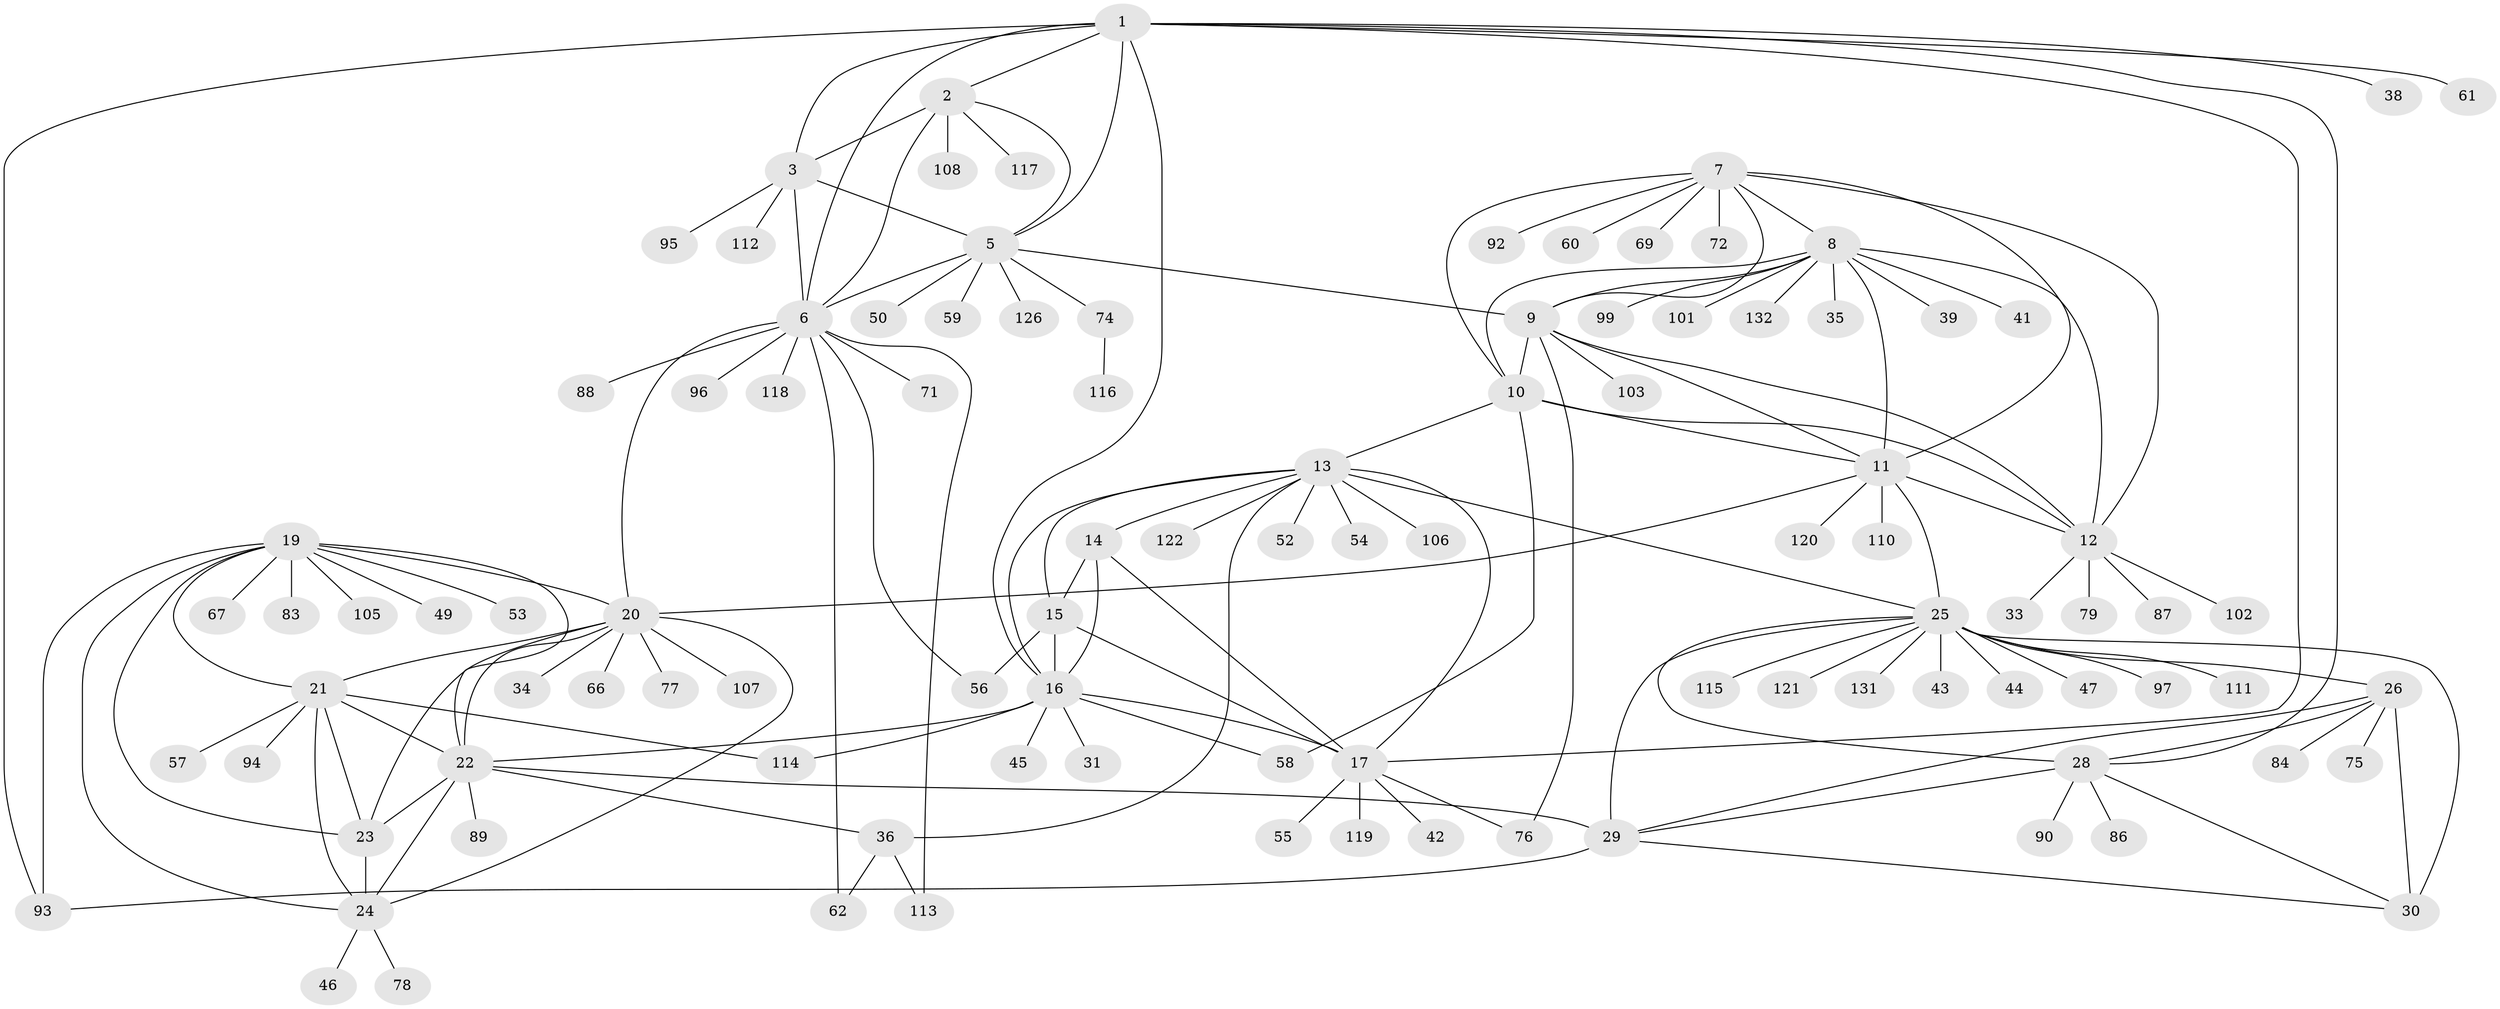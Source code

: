 // Generated by graph-tools (version 1.1) at 2025/24/03/03/25 07:24:09]
// undirected, 102 vertices, 155 edges
graph export_dot {
graph [start="1"]
  node [color=gray90,style=filled];
  1 [super="+32"];
  2 [super="+48"];
  3 [super="+4"];
  5 [super="+65"];
  6 [super="+73"];
  7 [super="+37"];
  8 [super="+91"];
  9 [super="+70"];
  10 [super="+81"];
  11;
  12 [super="+85"];
  13 [super="+128"];
  14 [super="+104"];
  15 [super="+68"];
  16 [super="+129"];
  17 [super="+18"];
  19 [super="+40"];
  20 [super="+82"];
  21 [super="+100"];
  22 [super="+63"];
  23;
  24 [super="+125"];
  25 [super="+27"];
  26 [super="+80"];
  28 [super="+51"];
  29 [super="+98"];
  30;
  31;
  33;
  34 [super="+64"];
  35;
  36;
  38;
  39;
  41;
  42;
  43;
  44;
  45;
  46;
  47;
  49 [super="+130"];
  50;
  52;
  53;
  54;
  55;
  56 [super="+124"];
  57;
  58;
  59;
  60;
  61;
  62;
  66;
  67 [super="+127"];
  69;
  71;
  72;
  74 [super="+123"];
  75;
  76;
  77;
  78;
  79;
  83;
  84;
  86;
  87;
  88;
  89;
  90;
  92;
  93 [super="+109"];
  94;
  95;
  96;
  97;
  99;
  101;
  102;
  103;
  105;
  106;
  107;
  108;
  110;
  111;
  112;
  113;
  114;
  115;
  116;
  117;
  118;
  119;
  120;
  121;
  122;
  126;
  131;
  132;
  1 -- 2;
  1 -- 3 [weight=2];
  1 -- 5;
  1 -- 6;
  1 -- 17;
  1 -- 28;
  1 -- 38;
  1 -- 61;
  1 -- 93;
  1 -- 16;
  2 -- 3 [weight=2];
  2 -- 5;
  2 -- 6;
  2 -- 108;
  2 -- 117;
  3 -- 5 [weight=2];
  3 -- 6 [weight=2];
  3 -- 112;
  3 -- 95;
  5 -- 6;
  5 -- 9;
  5 -- 50;
  5 -- 59;
  5 -- 74;
  5 -- 126;
  6 -- 20;
  6 -- 62;
  6 -- 71;
  6 -- 96;
  6 -- 118;
  6 -- 88;
  6 -- 113;
  6 -- 56;
  7 -- 8;
  7 -- 9;
  7 -- 10;
  7 -- 11;
  7 -- 12;
  7 -- 60;
  7 -- 69;
  7 -- 92;
  7 -- 72;
  8 -- 9;
  8 -- 10;
  8 -- 11;
  8 -- 12;
  8 -- 35;
  8 -- 39;
  8 -- 41;
  8 -- 99;
  8 -- 101;
  8 -- 132;
  9 -- 10;
  9 -- 11;
  9 -- 12;
  9 -- 76;
  9 -- 103;
  10 -- 11;
  10 -- 12;
  10 -- 13;
  10 -- 58;
  11 -- 12;
  11 -- 20;
  11 -- 25;
  11 -- 110;
  11 -- 120;
  12 -- 33;
  12 -- 79;
  12 -- 87;
  12 -- 102;
  13 -- 14;
  13 -- 15;
  13 -- 16;
  13 -- 17 [weight=2];
  13 -- 25;
  13 -- 36;
  13 -- 52;
  13 -- 54;
  13 -- 106;
  13 -- 122;
  14 -- 15;
  14 -- 16;
  14 -- 17 [weight=2];
  15 -- 16;
  15 -- 17 [weight=2];
  15 -- 56;
  16 -- 17 [weight=2];
  16 -- 22;
  16 -- 31;
  16 -- 45;
  16 -- 58;
  16 -- 114;
  17 -- 42;
  17 -- 76;
  17 -- 119;
  17 -- 55;
  19 -- 20;
  19 -- 21;
  19 -- 22;
  19 -- 23;
  19 -- 24;
  19 -- 83;
  19 -- 93;
  19 -- 105;
  19 -- 49;
  19 -- 67;
  19 -- 53;
  20 -- 21;
  20 -- 22;
  20 -- 23;
  20 -- 24;
  20 -- 34;
  20 -- 66;
  20 -- 77;
  20 -- 107;
  21 -- 22;
  21 -- 23;
  21 -- 24;
  21 -- 57;
  21 -- 94;
  21 -- 114;
  22 -- 23;
  22 -- 24;
  22 -- 29;
  22 -- 36;
  22 -- 89;
  23 -- 24;
  24 -- 46;
  24 -- 78;
  25 -- 26 [weight=2];
  25 -- 28 [weight=2];
  25 -- 29 [weight=2];
  25 -- 30 [weight=2];
  25 -- 97;
  25 -- 121;
  25 -- 131;
  25 -- 43;
  25 -- 44;
  25 -- 47;
  25 -- 111;
  25 -- 115;
  26 -- 28;
  26 -- 29;
  26 -- 30;
  26 -- 75;
  26 -- 84;
  28 -- 29;
  28 -- 30;
  28 -- 90;
  28 -- 86;
  29 -- 30;
  29 -- 93;
  36 -- 62;
  36 -- 113;
  74 -- 116;
}

